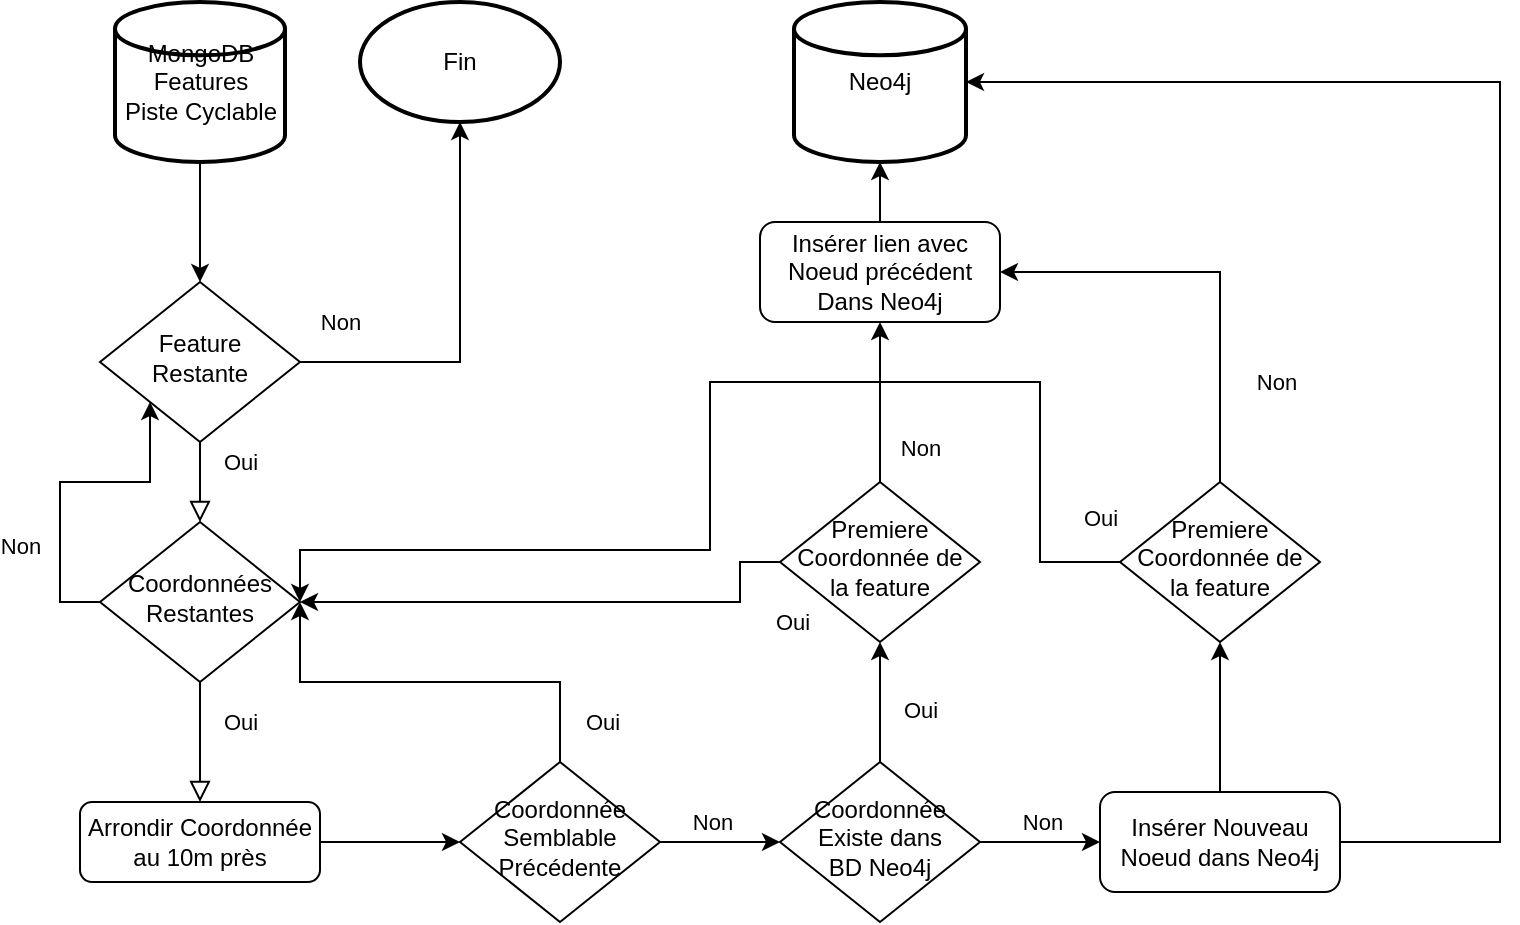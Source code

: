 <mxfile version="22.0.8" type="github">
  <diagram id="C5RBs43oDa-KdzZeNtuy" name="Page-1">
    <mxGraphModel dx="1434" dy="782" grid="1" gridSize="10" guides="1" tooltips="1" connect="1" arrows="1" fold="1" page="1" pageScale="1" pageWidth="827" pageHeight="1169" math="0" shadow="0">
      <root>
        <mxCell id="WIyWlLk6GJQsqaUBKTNV-0" />
        <mxCell id="WIyWlLk6GJQsqaUBKTNV-1" parent="WIyWlLk6GJQsqaUBKTNV-0" />
        <mxCell id="WIyWlLk6GJQsqaUBKTNV-4" value="" style="rounded=0;html=1;jettySize=auto;orthogonalLoop=1;fontSize=11;endArrow=block;endFill=0;endSize=8;strokeWidth=1;shadow=0;labelBackgroundColor=none;edgeStyle=orthogonalEdgeStyle;" parent="WIyWlLk6GJQsqaUBKTNV-1" source="WIyWlLk6GJQsqaUBKTNV-6" target="WIyWlLk6GJQsqaUBKTNV-10" edge="1">
          <mxGeometry y="20" relative="1" as="geometry">
            <mxPoint as="offset" />
          </mxGeometry>
        </mxCell>
        <mxCell id="YvKBgwHEcTg-mTc96LoB-8" value="Oui" style="edgeLabel;html=1;align=center;verticalAlign=middle;resizable=0;points=[];" vertex="1" connectable="0" parent="WIyWlLk6GJQsqaUBKTNV-4">
          <mxGeometry relative="1" as="geometry">
            <mxPoint x="20" y="-10" as="offset" />
          </mxGeometry>
        </mxCell>
        <mxCell id="WIyWlLk6GJQsqaUBKTNV-6" value="Feature&lt;br&gt;Restante" style="rhombus;whiteSpace=wrap;html=1;shadow=0;fontFamily=Helvetica;fontSize=12;align=center;strokeWidth=1;spacing=6;spacingTop=-4;" parent="WIyWlLk6GJQsqaUBKTNV-1" vertex="1">
          <mxGeometry x="50" y="170" width="100" height="80" as="geometry" />
        </mxCell>
        <mxCell id="WIyWlLk6GJQsqaUBKTNV-8" value="" style="rounded=0;html=1;jettySize=auto;orthogonalLoop=1;fontSize=11;endArrow=block;endFill=0;endSize=8;strokeWidth=1;shadow=0;labelBackgroundColor=none;edgeStyle=orthogonalEdgeStyle;" parent="WIyWlLk6GJQsqaUBKTNV-1" source="WIyWlLk6GJQsqaUBKTNV-10" target="WIyWlLk6GJQsqaUBKTNV-11" edge="1">
          <mxGeometry x="0.333" y="20" relative="1" as="geometry">
            <mxPoint as="offset" />
          </mxGeometry>
        </mxCell>
        <mxCell id="YvKBgwHEcTg-mTc96LoB-7" value="Oui" style="edgeLabel;html=1;align=center;verticalAlign=middle;resizable=0;points=[];" vertex="1" connectable="0" parent="WIyWlLk6GJQsqaUBKTNV-8">
          <mxGeometry x="-0.133" y="1" relative="1" as="geometry">
            <mxPoint x="19" y="-6" as="offset" />
          </mxGeometry>
        </mxCell>
        <mxCell id="WIyWlLk6GJQsqaUBKTNV-10" value="Coordonnées&lt;br&gt;Restantes" style="rhombus;whiteSpace=wrap;html=1;shadow=0;fontFamily=Helvetica;fontSize=12;align=center;strokeWidth=1;spacing=6;spacingTop=-4;" parent="WIyWlLk6GJQsqaUBKTNV-1" vertex="1">
          <mxGeometry x="50" y="290" width="100" height="80" as="geometry" />
        </mxCell>
        <mxCell id="YvKBgwHEcTg-mTc96LoB-11" style="edgeStyle=orthogonalEdgeStyle;rounded=0;orthogonalLoop=1;jettySize=auto;html=1;entryX=0;entryY=0.5;entryDx=0;entryDy=0;" edge="1" parent="WIyWlLk6GJQsqaUBKTNV-1" source="WIyWlLk6GJQsqaUBKTNV-11" target="YvKBgwHEcTg-mTc96LoB-10">
          <mxGeometry relative="1" as="geometry" />
        </mxCell>
        <mxCell id="WIyWlLk6GJQsqaUBKTNV-11" value="Arrondir Coordonnée au 10m près" style="rounded=1;whiteSpace=wrap;html=1;fontSize=12;glass=0;strokeWidth=1;shadow=0;" parent="WIyWlLk6GJQsqaUBKTNV-1" vertex="1">
          <mxGeometry x="40" y="430" width="120" height="40" as="geometry" />
        </mxCell>
        <mxCell id="YvKBgwHEcTg-mTc96LoB-1" style="edgeStyle=orthogonalEdgeStyle;rounded=0;orthogonalLoop=1;jettySize=auto;html=1;entryX=0.5;entryY=0;entryDx=0;entryDy=0;" edge="1" parent="WIyWlLk6GJQsqaUBKTNV-1" source="YvKBgwHEcTg-mTc96LoB-0" target="WIyWlLk6GJQsqaUBKTNV-6">
          <mxGeometry relative="1" as="geometry" />
        </mxCell>
        <mxCell id="YvKBgwHEcTg-mTc96LoB-0" value="MongoDB&lt;br&gt;Features&lt;br&gt;Piste Cyclable" style="strokeWidth=2;html=1;shape=mxgraph.flowchart.database;whiteSpace=wrap;" vertex="1" parent="WIyWlLk6GJQsqaUBKTNV-1">
          <mxGeometry x="57.5" y="30" width="85" height="80" as="geometry" />
        </mxCell>
        <mxCell id="YvKBgwHEcTg-mTc96LoB-2" value="Fin" style="strokeWidth=2;html=1;shape=mxgraph.flowchart.start_1;whiteSpace=wrap;" vertex="1" parent="WIyWlLk6GJQsqaUBKTNV-1">
          <mxGeometry x="180" y="30" width="100" height="60" as="geometry" />
        </mxCell>
        <mxCell id="YvKBgwHEcTg-mTc96LoB-3" style="edgeStyle=orthogonalEdgeStyle;rounded=0;orthogonalLoop=1;jettySize=auto;html=1;entryX=0.5;entryY=1;entryDx=0;entryDy=0;entryPerimeter=0;" edge="1" parent="WIyWlLk6GJQsqaUBKTNV-1" source="WIyWlLk6GJQsqaUBKTNV-6" target="YvKBgwHEcTg-mTc96LoB-2">
          <mxGeometry relative="1" as="geometry" />
        </mxCell>
        <mxCell id="YvKBgwHEcTg-mTc96LoB-4" value="Non" style="edgeLabel;html=1;align=center;verticalAlign=middle;resizable=0;points=[];" vertex="1" connectable="0" parent="YvKBgwHEcTg-mTc96LoB-3">
          <mxGeometry x="-0.16" y="-2" relative="1" as="geometry">
            <mxPoint x="-62" y="-16" as="offset" />
          </mxGeometry>
        </mxCell>
        <mxCell id="YvKBgwHEcTg-mTc96LoB-13" style="edgeStyle=orthogonalEdgeStyle;rounded=0;orthogonalLoop=1;jettySize=auto;html=1;exitX=0.5;exitY=0;exitDx=0;exitDy=0;entryX=1;entryY=0.5;entryDx=0;entryDy=0;" edge="1" parent="WIyWlLk6GJQsqaUBKTNV-1" source="YvKBgwHEcTg-mTc96LoB-10" target="WIyWlLk6GJQsqaUBKTNV-10">
          <mxGeometry relative="1" as="geometry">
            <Array as="points">
              <mxPoint x="280" y="370" />
              <mxPoint x="150" y="370" />
            </Array>
          </mxGeometry>
        </mxCell>
        <mxCell id="YvKBgwHEcTg-mTc96LoB-14" value="Oui" style="edgeLabel;html=1;align=center;verticalAlign=middle;resizable=0;points=[];" vertex="1" connectable="0" parent="YvKBgwHEcTg-mTc96LoB-13">
          <mxGeometry x="-0.079" y="-2" relative="1" as="geometry">
            <mxPoint x="77" y="22" as="offset" />
          </mxGeometry>
        </mxCell>
        <mxCell id="YvKBgwHEcTg-mTc96LoB-17" style="edgeStyle=orthogonalEdgeStyle;rounded=0;orthogonalLoop=1;jettySize=auto;html=1;entryX=0;entryY=0.5;entryDx=0;entryDy=0;" edge="1" parent="WIyWlLk6GJQsqaUBKTNV-1" source="YvKBgwHEcTg-mTc96LoB-10" target="YvKBgwHEcTg-mTc96LoB-16">
          <mxGeometry relative="1" as="geometry" />
        </mxCell>
        <mxCell id="YvKBgwHEcTg-mTc96LoB-18" value="Non" style="edgeLabel;html=1;align=center;verticalAlign=middle;resizable=0;points=[];" vertex="1" connectable="0" parent="YvKBgwHEcTg-mTc96LoB-17">
          <mxGeometry x="-0.133" relative="1" as="geometry">
            <mxPoint y="-10" as="offset" />
          </mxGeometry>
        </mxCell>
        <mxCell id="YvKBgwHEcTg-mTc96LoB-10" value="Coordonnée&lt;br&gt;Semblable&lt;br&gt;Précédente" style="rhombus;whiteSpace=wrap;html=1;shadow=0;fontFamily=Helvetica;fontSize=12;align=center;strokeWidth=1;spacing=6;spacingTop=-4;" vertex="1" parent="WIyWlLk6GJQsqaUBKTNV-1">
          <mxGeometry x="230" y="410" width="100" height="80" as="geometry" />
        </mxCell>
        <mxCell id="YvKBgwHEcTg-mTc96LoB-20" style="edgeStyle=orthogonalEdgeStyle;rounded=0;orthogonalLoop=1;jettySize=auto;html=1;entryX=0.5;entryY=1;entryDx=0;entryDy=0;" edge="1" parent="WIyWlLk6GJQsqaUBKTNV-1" source="YvKBgwHEcTg-mTc96LoB-16" target="YvKBgwHEcTg-mTc96LoB-19">
          <mxGeometry relative="1" as="geometry" />
        </mxCell>
        <mxCell id="YvKBgwHEcTg-mTc96LoB-26" value="Oui" style="edgeLabel;html=1;align=center;verticalAlign=middle;resizable=0;points=[];" vertex="1" connectable="0" parent="YvKBgwHEcTg-mTc96LoB-20">
          <mxGeometry x="-0.35" y="2" relative="1" as="geometry">
            <mxPoint x="22" y="-7" as="offset" />
          </mxGeometry>
        </mxCell>
        <mxCell id="YvKBgwHEcTg-mTc96LoB-33" style="edgeStyle=orthogonalEdgeStyle;rounded=0;orthogonalLoop=1;jettySize=auto;html=1;entryX=0;entryY=0.5;entryDx=0;entryDy=0;" edge="1" parent="WIyWlLk6GJQsqaUBKTNV-1" source="YvKBgwHEcTg-mTc96LoB-16">
          <mxGeometry relative="1" as="geometry">
            <mxPoint x="550" y="450" as="targetPoint" />
          </mxGeometry>
        </mxCell>
        <mxCell id="YvKBgwHEcTg-mTc96LoB-34" value="Non" style="edgeLabel;html=1;align=center;verticalAlign=middle;resizable=0;points=[];" vertex="1" connectable="0" parent="YvKBgwHEcTg-mTc96LoB-33">
          <mxGeometry x="-0.033" y="1" relative="1" as="geometry">
            <mxPoint x="1" y="-9" as="offset" />
          </mxGeometry>
        </mxCell>
        <mxCell id="YvKBgwHEcTg-mTc96LoB-16" value="Coordonnée&lt;br&gt;Existe dans&lt;br&gt;BD Neo4j" style="rhombus;whiteSpace=wrap;html=1;shadow=0;fontFamily=Helvetica;fontSize=12;align=center;strokeWidth=1;spacing=6;spacingTop=-4;" vertex="1" parent="WIyWlLk6GJQsqaUBKTNV-1">
          <mxGeometry x="390" y="410" width="100" height="80" as="geometry" />
        </mxCell>
        <mxCell id="YvKBgwHEcTg-mTc96LoB-28" style="edgeStyle=orthogonalEdgeStyle;rounded=0;orthogonalLoop=1;jettySize=auto;html=1;entryX=0.5;entryY=1;entryDx=0;entryDy=0;" edge="1" parent="WIyWlLk6GJQsqaUBKTNV-1" source="YvKBgwHEcTg-mTc96LoB-19" target="YvKBgwHEcTg-mTc96LoB-27">
          <mxGeometry relative="1" as="geometry" />
        </mxCell>
        <mxCell id="YvKBgwHEcTg-mTc96LoB-50" value="Non" style="edgeLabel;html=1;align=center;verticalAlign=middle;resizable=0;points=[];" vertex="1" connectable="0" parent="YvKBgwHEcTg-mTc96LoB-28">
          <mxGeometry x="-0.3" y="2" relative="1" as="geometry">
            <mxPoint x="22" y="11" as="offset" />
          </mxGeometry>
        </mxCell>
        <mxCell id="YvKBgwHEcTg-mTc96LoB-19" value="Premiere Coordonnée de&lt;br&gt;la feature" style="rhombus;whiteSpace=wrap;html=1;shadow=0;fontFamily=Helvetica;fontSize=12;align=center;strokeWidth=1;spacing=6;spacingTop=-4;" vertex="1" parent="WIyWlLk6GJQsqaUBKTNV-1">
          <mxGeometry x="390" y="270" width="100" height="80" as="geometry" />
        </mxCell>
        <mxCell id="YvKBgwHEcTg-mTc96LoB-21" style="edgeStyle=orthogonalEdgeStyle;rounded=0;orthogonalLoop=1;jettySize=auto;html=1;entryX=1;entryY=0.5;entryDx=0;entryDy=0;exitX=0;exitY=0.5;exitDx=0;exitDy=0;" edge="1" parent="WIyWlLk6GJQsqaUBKTNV-1" source="YvKBgwHEcTg-mTc96LoB-19" target="WIyWlLk6GJQsqaUBKTNV-10">
          <mxGeometry relative="1" as="geometry">
            <Array as="points">
              <mxPoint x="370" y="310" />
              <mxPoint x="370" y="330" />
            </Array>
          </mxGeometry>
        </mxCell>
        <mxCell id="YvKBgwHEcTg-mTc96LoB-22" value="Oui" style="edgeLabel;html=1;align=center;verticalAlign=middle;resizable=0;points=[];" vertex="1" connectable="0" parent="YvKBgwHEcTg-mTc96LoB-21">
          <mxGeometry x="-0.544" relative="1" as="geometry">
            <mxPoint x="45" y="10" as="offset" />
          </mxGeometry>
        </mxCell>
        <mxCell id="YvKBgwHEcTg-mTc96LoB-24" style="edgeStyle=orthogonalEdgeStyle;rounded=0;orthogonalLoop=1;jettySize=auto;html=1;exitX=0;exitY=0.5;exitDx=0;exitDy=0;entryX=0;entryY=1;entryDx=0;entryDy=0;" edge="1" parent="WIyWlLk6GJQsqaUBKTNV-1" source="WIyWlLk6GJQsqaUBKTNV-10" target="WIyWlLk6GJQsqaUBKTNV-6">
          <mxGeometry relative="1" as="geometry" />
        </mxCell>
        <mxCell id="YvKBgwHEcTg-mTc96LoB-25" value="Non" style="edgeLabel;html=1;align=center;verticalAlign=middle;resizable=0;points=[];" vertex="1" connectable="0" parent="YvKBgwHEcTg-mTc96LoB-24">
          <mxGeometry x="-0.412" relative="1" as="geometry">
            <mxPoint x="-20" as="offset" />
          </mxGeometry>
        </mxCell>
        <mxCell id="YvKBgwHEcTg-mTc96LoB-27" value="Insérer lien avec&lt;br&gt;Noeud précédent&lt;br&gt;Dans Neo4j" style="rounded=1;whiteSpace=wrap;html=1;fontSize=12;glass=0;strokeWidth=1;shadow=0;" vertex="1" parent="WIyWlLk6GJQsqaUBKTNV-1">
          <mxGeometry x="380" y="140" width="120" height="50" as="geometry" />
        </mxCell>
        <mxCell id="YvKBgwHEcTg-mTc96LoB-30" value="Neo4j" style="strokeWidth=2;html=1;shape=mxgraph.flowchart.database;whiteSpace=wrap;" vertex="1" parent="WIyWlLk6GJQsqaUBKTNV-1">
          <mxGeometry x="397" y="30" width="86" height="80" as="geometry" />
        </mxCell>
        <mxCell id="YvKBgwHEcTg-mTc96LoB-31" style="edgeStyle=orthogonalEdgeStyle;rounded=0;orthogonalLoop=1;jettySize=auto;html=1;entryX=0.5;entryY=1;entryDx=0;entryDy=0;entryPerimeter=0;" edge="1" parent="WIyWlLk6GJQsqaUBKTNV-1" source="YvKBgwHEcTg-mTc96LoB-27" target="YvKBgwHEcTg-mTc96LoB-30">
          <mxGeometry relative="1" as="geometry" />
        </mxCell>
        <mxCell id="YvKBgwHEcTg-mTc96LoB-47" style="edgeStyle=orthogonalEdgeStyle;rounded=0;orthogonalLoop=1;jettySize=auto;html=1;entryX=1;entryY=0.5;entryDx=0;entryDy=0;exitX=0.5;exitY=0;exitDx=0;exitDy=0;" edge="1" parent="WIyWlLk6GJQsqaUBKTNV-1" source="YvKBgwHEcTg-mTc96LoB-35" target="YvKBgwHEcTg-mTc96LoB-27">
          <mxGeometry relative="1" as="geometry" />
        </mxCell>
        <mxCell id="YvKBgwHEcTg-mTc96LoB-49" value="Non" style="edgeLabel;html=1;align=center;verticalAlign=middle;resizable=0;points=[];" vertex="1" connectable="0" parent="YvKBgwHEcTg-mTc96LoB-47">
          <mxGeometry x="0.631" y="2" relative="1" as="geometry">
            <mxPoint x="98" y="53" as="offset" />
          </mxGeometry>
        </mxCell>
        <mxCell id="YvKBgwHEcTg-mTc96LoB-35" value="Premiere Coordonnée de&lt;br&gt;la feature" style="rhombus;whiteSpace=wrap;html=1;shadow=0;fontFamily=Helvetica;fontSize=12;align=center;strokeWidth=1;spacing=6;spacingTop=-4;" vertex="1" parent="WIyWlLk6GJQsqaUBKTNV-1">
          <mxGeometry x="560" y="270" width="100" height="80" as="geometry" />
        </mxCell>
        <mxCell id="YvKBgwHEcTg-mTc96LoB-46" style="edgeStyle=orthogonalEdgeStyle;rounded=0;orthogonalLoop=1;jettySize=auto;html=1;entryX=0.5;entryY=1;entryDx=0;entryDy=0;" edge="1" parent="WIyWlLk6GJQsqaUBKTNV-1" source="YvKBgwHEcTg-mTc96LoB-37" target="YvKBgwHEcTg-mTc96LoB-35">
          <mxGeometry relative="1" as="geometry" />
        </mxCell>
        <mxCell id="YvKBgwHEcTg-mTc96LoB-37" value="Insérer Nouveau Noeud dans Neo4j" style="rounded=1;whiteSpace=wrap;html=1;fontSize=12;glass=0;strokeWidth=1;shadow=0;" vertex="1" parent="WIyWlLk6GJQsqaUBKTNV-1">
          <mxGeometry x="550" y="425" width="120" height="50" as="geometry" />
        </mxCell>
        <mxCell id="YvKBgwHEcTg-mTc96LoB-44" style="edgeStyle=orthogonalEdgeStyle;rounded=0;orthogonalLoop=1;jettySize=auto;html=1;entryX=1;entryY=0.5;entryDx=0;entryDy=0;entryPerimeter=0;exitX=1;exitY=0.5;exitDx=0;exitDy=0;" edge="1" parent="WIyWlLk6GJQsqaUBKTNV-1" source="YvKBgwHEcTg-mTc96LoB-37" target="YvKBgwHEcTg-mTc96LoB-30">
          <mxGeometry relative="1" as="geometry">
            <mxPoint x="750" y="180" as="sourcePoint" />
            <Array as="points">
              <mxPoint x="750" y="450" />
              <mxPoint x="750" y="70" />
            </Array>
          </mxGeometry>
        </mxCell>
        <mxCell id="YvKBgwHEcTg-mTc96LoB-48" style="edgeStyle=orthogonalEdgeStyle;rounded=0;orthogonalLoop=1;jettySize=auto;html=1;entryX=1;entryY=0.5;entryDx=0;entryDy=0;exitX=0;exitY=0.5;exitDx=0;exitDy=0;" edge="1" parent="WIyWlLk6GJQsqaUBKTNV-1" source="YvKBgwHEcTg-mTc96LoB-35" target="WIyWlLk6GJQsqaUBKTNV-10">
          <mxGeometry relative="1" as="geometry">
            <Array as="points">
              <mxPoint x="520" y="310" />
              <mxPoint x="520" y="220" />
              <mxPoint x="355" y="220" />
              <mxPoint x="355" y="304" />
              <mxPoint x="150" y="304" />
            </Array>
          </mxGeometry>
        </mxCell>
        <mxCell id="YvKBgwHEcTg-mTc96LoB-51" value="Oui" style="edgeLabel;html=1;align=center;verticalAlign=middle;resizable=0;points=[];" vertex="1" connectable="0" parent="YvKBgwHEcTg-mTc96LoB-48">
          <mxGeometry x="-0.692" y="2" relative="1" as="geometry">
            <mxPoint x="32" y="32" as="offset" />
          </mxGeometry>
        </mxCell>
      </root>
    </mxGraphModel>
  </diagram>
</mxfile>
